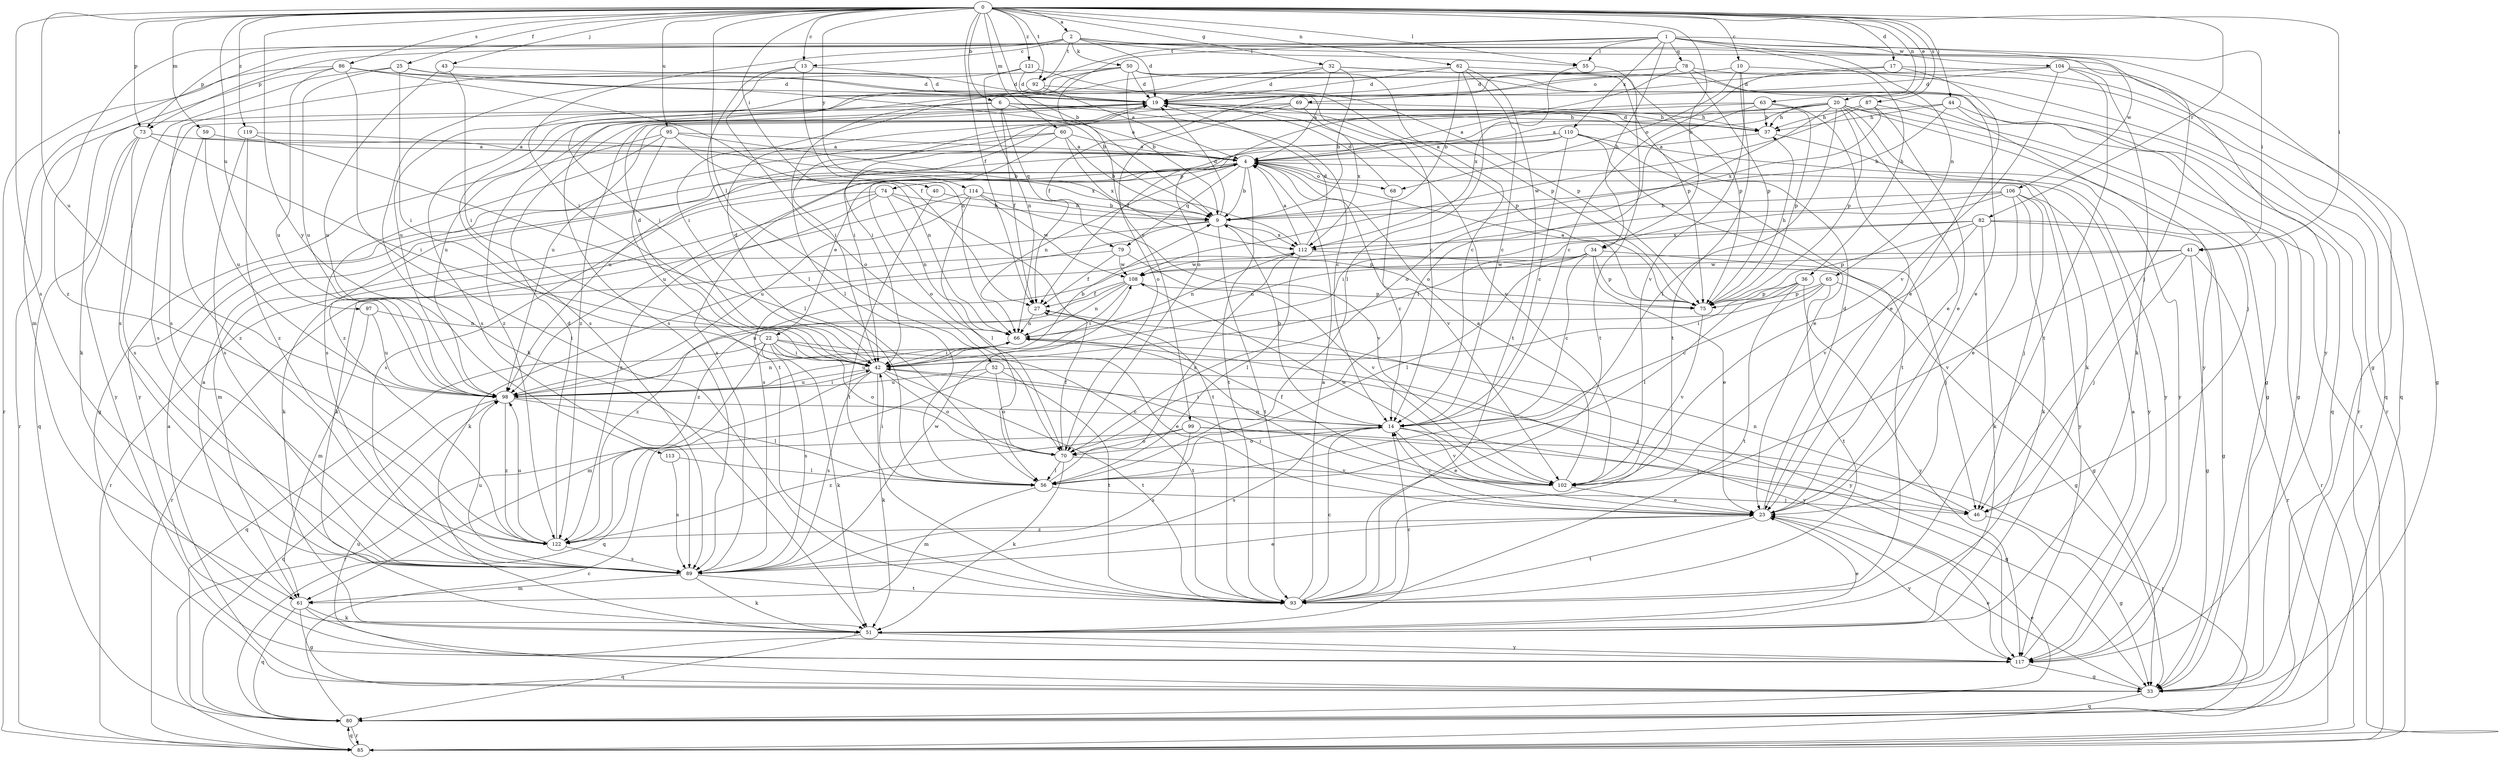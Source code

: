 strict digraph  {
0;
1;
2;
4;
6;
9;
10;
13;
14;
17;
19;
20;
22;
23;
25;
27;
32;
33;
34;
36;
37;
40;
41;
42;
43;
44;
46;
50;
51;
52;
55;
56;
59;
60;
61;
62;
63;
65;
66;
68;
69;
70;
73;
74;
75;
78;
79;
80;
82;
85;
86;
87;
89;
92;
93;
95;
97;
98;
99;
102;
104;
106;
108;
110;
112;
113;
114;
117;
119;
121;
122;
0 -> 2  [label=a];
0 -> 6  [label=b];
0 -> 9  [label=b];
0 -> 10  [label=c];
0 -> 13  [label=c];
0 -> 17  [label=d];
0 -> 20  [label=e];
0 -> 25  [label=f];
0 -> 27  [label=f];
0 -> 32  [label=g];
0 -> 34  [label=h];
0 -> 40  [label=i];
0 -> 41  [label=i];
0 -> 43  [label=j];
0 -> 44  [label=j];
0 -> 52  [label=l];
0 -> 55  [label=l];
0 -> 59  [label=m];
0 -> 60  [label=m];
0 -> 62  [label=n];
0 -> 63  [label=n];
0 -> 73  [label=p];
0 -> 82  [label=r];
0 -> 86  [label=s];
0 -> 87  [label=s];
0 -> 89  [label=s];
0 -> 92  [label=t];
0 -> 95  [label=u];
0 -> 97  [label=u];
0 -> 98  [label=u];
0 -> 113  [label=y];
0 -> 114  [label=y];
0 -> 119  [label=z];
0 -> 121  [label=z];
1 -> 34  [label=h];
1 -> 36  [label=h];
1 -> 41  [label=i];
1 -> 55  [label=l];
1 -> 61  [label=m];
1 -> 65  [label=n];
1 -> 73  [label=p];
1 -> 78  [label=q];
1 -> 92  [label=t];
1 -> 99  [label=v];
1 -> 104  [label=w];
1 -> 106  [label=w];
1 -> 110  [label=x];
2 -> 13  [label=c];
2 -> 19  [label=d];
2 -> 33  [label=g];
2 -> 42  [label=i];
2 -> 46  [label=j];
2 -> 50  [label=k];
2 -> 55  [label=l];
2 -> 73  [label=p];
2 -> 92  [label=t];
2 -> 117  [label=y];
2 -> 122  [label=z];
4 -> 9  [label=b];
4 -> 22  [label=e];
4 -> 66  [label=n];
4 -> 68  [label=o];
4 -> 74  [label=p];
4 -> 79  [label=q];
4 -> 89  [label=s];
4 -> 93  [label=t];
4 -> 98  [label=u];
4 -> 102  [label=v];
4 -> 117  [label=y];
6 -> 4  [label=a];
6 -> 14  [label=c];
6 -> 27  [label=f];
6 -> 37  [label=h];
6 -> 56  [label=l];
6 -> 79  [label=q];
6 -> 89  [label=s];
9 -> 19  [label=d];
9 -> 51  [label=k];
9 -> 75  [label=p];
9 -> 85  [label=r];
9 -> 93  [label=t];
9 -> 112  [label=x];
10 -> 68  [label=o];
10 -> 69  [label=o];
10 -> 80  [label=q];
10 -> 93  [label=t];
10 -> 102  [label=v];
13 -> 19  [label=d];
13 -> 56  [label=l];
13 -> 66  [label=n];
13 -> 70  [label=o];
14 -> 9  [label=b];
14 -> 23  [label=e];
14 -> 42  [label=i];
14 -> 46  [label=j];
14 -> 70  [label=o];
14 -> 89  [label=s];
14 -> 102  [label=v];
17 -> 14  [label=c];
17 -> 19  [label=d];
17 -> 23  [label=e];
17 -> 80  [label=q];
19 -> 37  [label=h];
19 -> 75  [label=p];
19 -> 85  [label=r];
19 -> 98  [label=u];
19 -> 102  [label=v];
19 -> 122  [label=z];
20 -> 4  [label=a];
20 -> 23  [label=e];
20 -> 27  [label=f];
20 -> 33  [label=g];
20 -> 37  [label=h];
20 -> 42  [label=i];
20 -> 46  [label=j];
20 -> 51  [label=k];
20 -> 56  [label=l];
20 -> 70  [label=o];
20 -> 75  [label=p];
22 -> 19  [label=d];
22 -> 23  [label=e];
22 -> 42  [label=i];
22 -> 51  [label=k];
22 -> 61  [label=m];
22 -> 70  [label=o];
22 -> 80  [label=q];
22 -> 89  [label=s];
22 -> 93  [label=t];
23 -> 14  [label=c];
23 -> 19  [label=d];
23 -> 42  [label=i];
23 -> 93  [label=t];
23 -> 117  [label=y];
23 -> 122  [label=z];
25 -> 9  [label=b];
25 -> 19  [label=d];
25 -> 42  [label=i];
25 -> 89  [label=s];
25 -> 98  [label=u];
27 -> 66  [label=n];
27 -> 117  [label=y];
32 -> 4  [label=a];
32 -> 9  [label=b];
32 -> 19  [label=d];
32 -> 42  [label=i];
32 -> 75  [label=p];
32 -> 85  [label=r];
33 -> 4  [label=a];
33 -> 23  [label=e];
33 -> 80  [label=q];
33 -> 98  [label=u];
34 -> 14  [label=c];
34 -> 23  [label=e];
34 -> 46  [label=j];
34 -> 56  [label=l];
34 -> 66  [label=n];
34 -> 75  [label=p];
34 -> 108  [label=w];
36 -> 42  [label=i];
36 -> 56  [label=l];
36 -> 75  [label=p];
36 -> 93  [label=t];
36 -> 117  [label=y];
37 -> 4  [label=a];
37 -> 19  [label=d];
37 -> 117  [label=y];
40 -> 9  [label=b];
40 -> 93  [label=t];
41 -> 33  [label=g];
41 -> 46  [label=j];
41 -> 85  [label=r];
41 -> 102  [label=v];
41 -> 108  [label=w];
41 -> 122  [label=z];
42 -> 9  [label=b];
42 -> 19  [label=d];
42 -> 51  [label=k];
42 -> 70  [label=o];
42 -> 85  [label=r];
42 -> 89  [label=s];
42 -> 93  [label=t];
42 -> 98  [label=u];
43 -> 19  [label=d];
43 -> 42  [label=i];
43 -> 98  [label=u];
44 -> 9  [label=b];
44 -> 33  [label=g];
44 -> 37  [label=h];
44 -> 80  [label=q];
44 -> 98  [label=u];
46 -> 33  [label=g];
46 -> 66  [label=n];
50 -> 9  [label=b];
50 -> 14  [label=c];
50 -> 19  [label=d];
50 -> 33  [label=g];
50 -> 42  [label=i];
50 -> 89  [label=s];
50 -> 98  [label=u];
50 -> 117  [label=y];
51 -> 14  [label=c];
51 -> 23  [label=e];
51 -> 80  [label=q];
51 -> 117  [label=y];
52 -> 46  [label=j];
52 -> 70  [label=o];
52 -> 80  [label=q];
52 -> 93  [label=t];
52 -> 98  [label=u];
55 -> 93  [label=t];
55 -> 112  [label=x];
56 -> 42  [label=i];
56 -> 46  [label=j];
56 -> 61  [label=m];
56 -> 112  [label=x];
59 -> 4  [label=a];
59 -> 98  [label=u];
59 -> 122  [label=z];
60 -> 4  [label=a];
60 -> 9  [label=b];
60 -> 70  [label=o];
60 -> 112  [label=x];
60 -> 117  [label=y];
60 -> 122  [label=z];
61 -> 4  [label=a];
61 -> 33  [label=g];
61 -> 51  [label=k];
61 -> 80  [label=q];
61 -> 117  [label=y];
62 -> 9  [label=b];
62 -> 14  [label=c];
62 -> 19  [label=d];
62 -> 56  [label=l];
62 -> 75  [label=p];
62 -> 89  [label=s];
62 -> 93  [label=t];
63 -> 4  [label=a];
63 -> 23  [label=e];
63 -> 37  [label=h];
63 -> 42  [label=i];
63 -> 70  [label=o];
63 -> 75  [label=p];
65 -> 14  [label=c];
65 -> 33  [label=g];
65 -> 75  [label=p];
65 -> 93  [label=t];
65 -> 98  [label=u];
66 -> 42  [label=i];
66 -> 98  [label=u];
66 -> 117  [label=y];
68 -> 14  [label=c];
68 -> 19  [label=d];
69 -> 37  [label=h];
69 -> 42  [label=i];
69 -> 70  [label=o];
69 -> 112  [label=x];
69 -> 122  [label=z];
70 -> 27  [label=f];
70 -> 51  [label=k];
70 -> 56  [label=l];
70 -> 102  [label=v];
73 -> 4  [label=a];
73 -> 42  [label=i];
73 -> 80  [label=q];
73 -> 89  [label=s];
73 -> 112  [label=x];
73 -> 117  [label=y];
74 -> 9  [label=b];
74 -> 51  [label=k];
74 -> 61  [label=m];
74 -> 66  [label=n];
74 -> 93  [label=t];
74 -> 122  [label=z];
75 -> 4  [label=a];
75 -> 37  [label=h];
75 -> 102  [label=v];
78 -> 19  [label=d];
78 -> 23  [label=e];
78 -> 27  [label=f];
78 -> 70  [label=o];
78 -> 75  [label=p];
78 -> 85  [label=r];
79 -> 27  [label=f];
79 -> 85  [label=r];
79 -> 102  [label=v];
79 -> 108  [label=w];
80 -> 14  [label=c];
80 -> 23  [label=e];
80 -> 85  [label=r];
82 -> 33  [label=g];
82 -> 42  [label=i];
82 -> 51  [label=k];
82 -> 75  [label=p];
82 -> 85  [label=r];
82 -> 102  [label=v];
82 -> 112  [label=x];
85 -> 80  [label=q];
86 -> 14  [label=c];
86 -> 19  [label=d];
86 -> 27  [label=f];
86 -> 51  [label=k];
86 -> 85  [label=r];
86 -> 93  [label=t];
86 -> 98  [label=u];
87 -> 23  [label=e];
87 -> 37  [label=h];
87 -> 85  [label=r];
87 -> 108  [label=w];
87 -> 112  [label=x];
89 -> 23  [label=e];
89 -> 51  [label=k];
89 -> 61  [label=m];
89 -> 93  [label=t];
89 -> 98  [label=u];
89 -> 108  [label=w];
92 -> 4  [label=a];
92 -> 75  [label=p];
92 -> 89  [label=s];
93 -> 4  [label=a];
93 -> 14  [label=c];
95 -> 4  [label=a];
95 -> 9  [label=b];
95 -> 33  [label=g];
95 -> 66  [label=n];
95 -> 89  [label=s];
95 -> 93  [label=t];
97 -> 61  [label=m];
97 -> 66  [label=n];
97 -> 98  [label=u];
98 -> 14  [label=c];
98 -> 42  [label=i];
98 -> 56  [label=l];
98 -> 66  [label=n];
98 -> 80  [label=q];
98 -> 122  [label=z];
99 -> 33  [label=g];
99 -> 70  [label=o];
99 -> 85  [label=r];
99 -> 89  [label=s];
99 -> 122  [label=z];
102 -> 4  [label=a];
102 -> 23  [label=e];
102 -> 27  [label=f];
102 -> 66  [label=n];
102 -> 108  [label=w];
104 -> 19  [label=d];
104 -> 33  [label=g];
104 -> 51  [label=k];
104 -> 89  [label=s];
104 -> 93  [label=t];
104 -> 102  [label=v];
106 -> 9  [label=b];
106 -> 23  [label=e];
106 -> 42  [label=i];
106 -> 46  [label=j];
106 -> 51  [label=k];
106 -> 89  [label=s];
106 -> 117  [label=y];
108 -> 27  [label=f];
108 -> 42  [label=i];
108 -> 66  [label=n];
108 -> 75  [label=p];
108 -> 122  [label=z];
110 -> 4  [label=a];
110 -> 14  [label=c];
110 -> 23  [label=e];
110 -> 89  [label=s];
110 -> 93  [label=t];
110 -> 98  [label=u];
110 -> 117  [label=y];
112 -> 4  [label=a];
112 -> 19  [label=d];
112 -> 33  [label=g];
112 -> 56  [label=l];
112 -> 66  [label=n];
112 -> 108  [label=w];
113 -> 56  [label=l];
113 -> 89  [label=s];
114 -> 9  [label=b];
114 -> 51  [label=k];
114 -> 56  [label=l];
114 -> 98  [label=u];
114 -> 102  [label=v];
114 -> 108  [label=w];
117 -> 4  [label=a];
117 -> 33  [label=g];
119 -> 4  [label=a];
119 -> 56  [label=l];
119 -> 89  [label=s];
119 -> 122  [label=z];
121 -> 19  [label=d];
121 -> 51  [label=k];
121 -> 66  [label=n];
121 -> 75  [label=p];
122 -> 19  [label=d];
122 -> 89  [label=s];
122 -> 98  [label=u];
}
